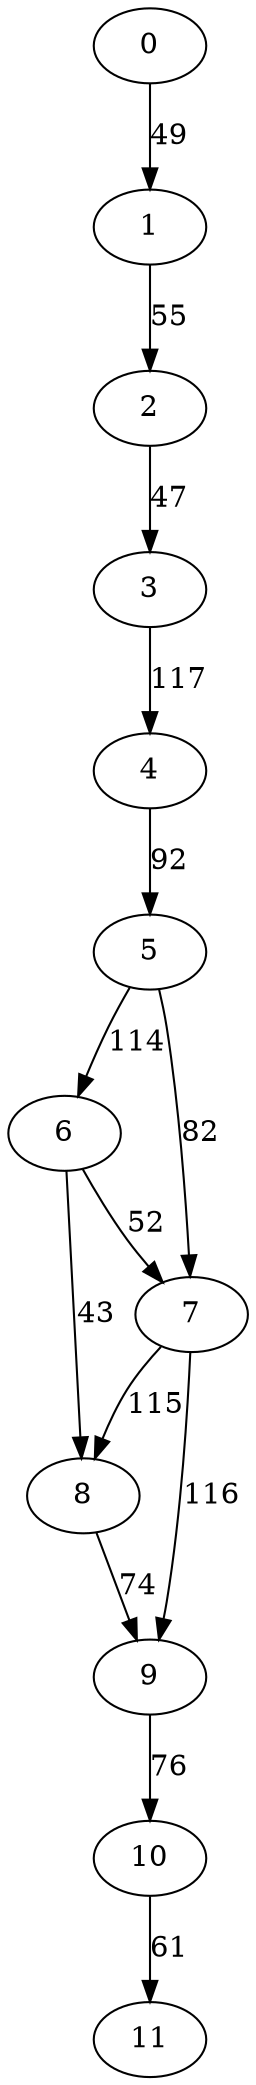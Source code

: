 digraph t20p2r5_0 {
0 -> 1 [ label = 49 ];
1 -> 2 [ label = 55 ];
2 -> 3 [ label = 47 ];
3 -> 4 [ label = 117 ];
4 -> 5 [ label = 92 ];
5 -> 6 [ label = 114 ];
5 -> 7 [ label = 82 ];
6 -> 7 [ label = 52 ];
6 -> 8 [ label = 43 ];
7 -> 8 [ label = 115 ];
7 -> 9 [ label = 116 ];
8 -> 9 [ label = 74 ];
9 -> 10 [ label = 76 ];
10 -> 11 [ label = 61 ];
 }

